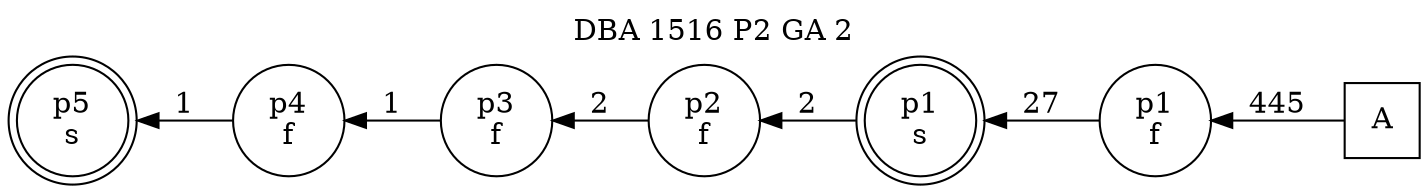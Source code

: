 digraph DBA_1516_P2_GA_2_GOOD {
labelloc="tl"
label= " DBA 1516 P2 GA 2 "
rankdir="RL";
graph [ size=" 10 , 10 !"]

"A" [shape="square" label="A"]
"p1_f" [shape="circle" label="p1
f"]
"p1_s" [shape="doublecircle" label="p1
s"]
"p2_f" [shape="circle" label="p2
f"]
"p3_f" [shape="circle" label="p3
f"]
"p4_f" [shape="circle" label="p4
f"]
"p5_s" [shape="doublecircle" label="p5
s"]
"A" -> "p1_f" [ label=445]
"p1_f" -> "p1_s" [ label=27]
"p1_s" -> "p2_f" [ label=2]
"p2_f" -> "p3_f" [ label=2]
"p3_f" -> "p4_f" [ label=1]
"p4_f" -> "p5_s" [ label=1]
}
